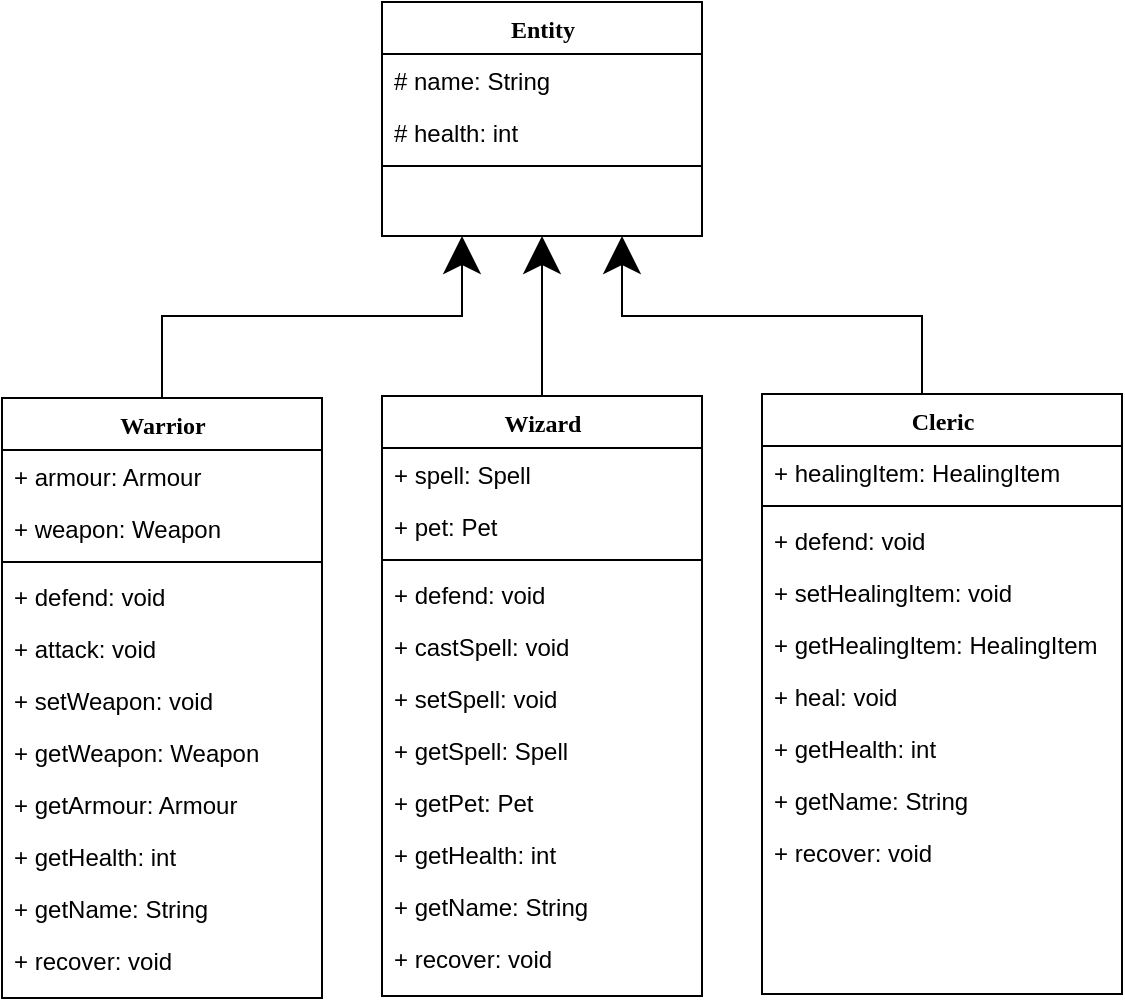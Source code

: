 <mxfile version="11.2.5" type="device" pages="1"><diagram name="Page-1" id="6133507b-19e7-1e82-6fc7-422aa6c4b21f"><mxGraphModel dx="946" dy="613" grid="1" gridSize="10" guides="1" tooltips="1" connect="1" arrows="1" fold="1" page="1" pageScale="1" pageWidth="1100" pageHeight="850" background="#ffffff" math="0" shadow="0"><root><mxCell id="0"/><mxCell id="1" parent="0"/><mxCell id="78961159f06e98e8-43" value="Entity" style="swimlane;html=1;fontStyle=1;align=center;verticalAlign=top;childLayout=stackLayout;horizontal=1;startSize=26;horizontalStack=0;resizeParent=1;resizeLast=0;collapsible=1;marginBottom=0;swimlaneFillColor=#ffffff;rounded=0;shadow=0;comic=0;labelBackgroundColor=none;strokeColor=#000000;strokeWidth=1;fillColor=none;fontFamily=Verdana;fontSize=12;fontColor=#000000;" parent="1" vertex="1"><mxGeometry x="390" y="33" width="160" height="117" as="geometry"/></mxCell><mxCell id="78961159f06e98e8-44" value="# name: String" style="text;html=1;strokeColor=none;fillColor=none;align=left;verticalAlign=top;spacingLeft=4;spacingRight=4;whiteSpace=wrap;overflow=hidden;rotatable=0;points=[[0,0.5],[1,0.5]];portConstraint=eastwest;" parent="78961159f06e98e8-43" vertex="1"><mxGeometry y="26" width="160" height="26" as="geometry"/></mxCell><mxCell id="78961159f06e98e8-45" value="# health: int" style="text;html=1;strokeColor=none;fillColor=none;align=left;verticalAlign=top;spacingLeft=4;spacingRight=4;whiteSpace=wrap;overflow=hidden;rotatable=0;points=[[0,0.5],[1,0.5]];portConstraint=eastwest;" parent="78961159f06e98e8-43" vertex="1"><mxGeometry y="52" width="160" height="26" as="geometry"/></mxCell><mxCell id="78961159f06e98e8-51" value="" style="line;html=1;strokeWidth=1;fillColor=none;align=left;verticalAlign=middle;spacingTop=-1;spacingLeft=3;spacingRight=3;rotatable=0;labelPosition=right;points=[];portConstraint=eastwest;" parent="78961159f06e98e8-43" vertex="1"><mxGeometry y="78" width="160" height="8" as="geometry"/></mxCell><mxCell id="b94bc138ca980ef-9" style="edgeStyle=orthogonalEdgeStyle;rounded=0;html=1;labelBackgroundColor=none;startArrow=none;startFill=0;startSize=8;endArrow=classic;endFill=1;endSize=16;fontFamily=Verdana;fontSize=12;" parent="1" source="78961159f06e98e8-82" target="78961159f06e98e8-43" edge="1"><mxGeometry relative="1" as="geometry"/></mxCell><mxCell id="78961159f06e98e8-82" value="Wizard" style="swimlane;html=1;fontStyle=1;align=center;verticalAlign=top;childLayout=stackLayout;horizontal=1;startSize=26;horizontalStack=0;resizeParent=1;resizeLast=0;collapsible=1;marginBottom=0;swimlaneFillColor=#ffffff;rounded=0;shadow=0;comic=0;labelBackgroundColor=none;strokeColor=#000000;strokeWidth=1;fillColor=none;fontFamily=Verdana;fontSize=12;fontColor=#000000;" parent="1" vertex="1"><mxGeometry x="390" y="230" width="160" height="300" as="geometry"/></mxCell><mxCell id="78961159f06e98e8-84" value="+ spell: Spell" style="text;html=1;strokeColor=none;fillColor=none;align=left;verticalAlign=top;spacingLeft=4;spacingRight=4;whiteSpace=wrap;overflow=hidden;rotatable=0;points=[[0,0.5],[1,0.5]];portConstraint=eastwest;" parent="78961159f06e98e8-82" vertex="1"><mxGeometry y="26" width="160" height="26" as="geometry"/></mxCell><mxCell id="78961159f06e98e8-89" value="+ pet: Pet" style="text;html=1;strokeColor=none;fillColor=none;align=left;verticalAlign=top;spacingLeft=4;spacingRight=4;whiteSpace=wrap;overflow=hidden;rotatable=0;points=[[0,0.5],[1,0.5]];portConstraint=eastwest;" parent="78961159f06e98e8-82" vertex="1"><mxGeometry y="52" width="160" height="26" as="geometry"/></mxCell><mxCell id="78961159f06e98e8-90" value="" style="line;html=1;strokeWidth=1;fillColor=none;align=left;verticalAlign=middle;spacingTop=-1;spacingLeft=3;spacingRight=3;rotatable=0;labelPosition=right;points=[];portConstraint=eastwest;" parent="78961159f06e98e8-82" vertex="1"><mxGeometry y="78" width="160" height="8" as="geometry"/></mxCell><mxCell id="78961159f06e98e8-94" value="+ defend: void" style="text;html=1;strokeColor=none;fillColor=none;align=left;verticalAlign=top;spacingLeft=4;spacingRight=4;whiteSpace=wrap;overflow=hidden;rotatable=0;points=[[0,0.5],[1,0.5]];portConstraint=eastwest;" parent="78961159f06e98e8-82" vertex="1"><mxGeometry y="86" width="160" height="26" as="geometry"/></mxCell><mxCell id="b94bc138ca980ef-4" value="+ castSpell: void" style="text;html=1;strokeColor=none;fillColor=none;align=left;verticalAlign=top;spacingLeft=4;spacingRight=4;whiteSpace=wrap;overflow=hidden;rotatable=0;points=[[0,0.5],[1,0.5]];portConstraint=eastwest;" parent="78961159f06e98e8-82" vertex="1"><mxGeometry y="112" width="160" height="26" as="geometry"/></mxCell><mxCell id="K7TVAKEZmaaRJ2xC53WY-1" value="+ setSpell: void" style="text;html=1;strokeColor=none;fillColor=none;align=left;verticalAlign=top;spacingLeft=4;spacingRight=4;whiteSpace=wrap;overflow=hidden;rotatable=0;points=[[0,0.5],[1,0.5]];portConstraint=eastwest;" vertex="1" parent="78961159f06e98e8-82"><mxGeometry y="138" width="160" height="26" as="geometry"/></mxCell><mxCell id="K7TVAKEZmaaRJ2xC53WY-2" value="+ getSpell: Spell" style="text;html=1;strokeColor=none;fillColor=none;align=left;verticalAlign=top;spacingLeft=4;spacingRight=4;whiteSpace=wrap;overflow=hidden;rotatable=0;points=[[0,0.5],[1,0.5]];portConstraint=eastwest;" vertex="1" parent="78961159f06e98e8-82"><mxGeometry y="164" width="160" height="26" as="geometry"/></mxCell><mxCell id="K7TVAKEZmaaRJ2xC53WY-3" value="+ getPet: Pet" style="text;html=1;strokeColor=none;fillColor=none;align=left;verticalAlign=top;spacingLeft=4;spacingRight=4;whiteSpace=wrap;overflow=hidden;rotatable=0;points=[[0,0.5],[1,0.5]];portConstraint=eastwest;" vertex="1" parent="78961159f06e98e8-82"><mxGeometry y="190" width="160" height="26" as="geometry"/></mxCell><mxCell id="K7TVAKEZmaaRJ2xC53WY-5" value="+ getHealth: int" style="text;html=1;strokeColor=none;fillColor=none;align=left;verticalAlign=top;spacingLeft=4;spacingRight=4;whiteSpace=wrap;overflow=hidden;rotatable=0;points=[[0,0.5],[1,0.5]];portConstraint=eastwest;" vertex="1" parent="78961159f06e98e8-82"><mxGeometry y="216" width="160" height="26" as="geometry"/></mxCell><mxCell id="K7TVAKEZmaaRJ2xC53WY-6" value="+ getName: String" style="text;html=1;strokeColor=none;fillColor=none;align=left;verticalAlign=top;spacingLeft=4;spacingRight=4;whiteSpace=wrap;overflow=hidden;rotatable=0;points=[[0,0.5],[1,0.5]];portConstraint=eastwest;" vertex="1" parent="78961159f06e98e8-82"><mxGeometry y="242" width="160" height="26" as="geometry"/></mxCell><mxCell id="K7TVAKEZmaaRJ2xC53WY-4" value="+ recover: void" style="text;html=1;strokeColor=none;fillColor=none;align=left;verticalAlign=top;spacingLeft=4;spacingRight=4;whiteSpace=wrap;overflow=hidden;rotatable=0;points=[[0,0.5],[1,0.5]];portConstraint=eastwest;" vertex="1" parent="78961159f06e98e8-82"><mxGeometry y="268" width="160" height="26" as="geometry"/></mxCell><mxCell id="K7TVAKEZmaaRJ2xC53WY-7" style="edgeStyle=orthogonalEdgeStyle;rounded=0;html=1;labelBackgroundColor=none;startArrow=none;startFill=0;startSize=8;endArrow=classic;endFill=1;endSize=16;fontFamily=Verdana;fontSize=12;entryX=0.25;entryY=1;entryDx=0;entryDy=0;" edge="1" parent="1" source="K7TVAKEZmaaRJ2xC53WY-8" target="78961159f06e98e8-43"><mxGeometry relative="1" as="geometry"><mxPoint x="470" y="149" as="targetPoint"/><Array as="points"><mxPoint x="280" y="190"/><mxPoint x="430" y="190"/></Array></mxGeometry></mxCell><mxCell id="K7TVAKEZmaaRJ2xC53WY-8" value="Warrior" style="swimlane;html=1;fontStyle=1;align=center;verticalAlign=top;childLayout=stackLayout;horizontal=1;startSize=26;horizontalStack=0;resizeParent=1;resizeLast=0;collapsible=1;marginBottom=0;swimlaneFillColor=#ffffff;rounded=0;shadow=0;comic=0;labelBackgroundColor=none;strokeColor=#000000;strokeWidth=1;fillColor=none;fontFamily=Verdana;fontSize=12;fontColor=#000000;" vertex="1" parent="1"><mxGeometry x="200" y="231" width="160" height="300" as="geometry"/></mxCell><mxCell id="K7TVAKEZmaaRJ2xC53WY-9" value="+ armour: Armour" style="text;html=1;strokeColor=none;fillColor=none;align=left;verticalAlign=top;spacingLeft=4;spacingRight=4;whiteSpace=wrap;overflow=hidden;rotatable=0;points=[[0,0.5],[1,0.5]];portConstraint=eastwest;" vertex="1" parent="K7TVAKEZmaaRJ2xC53WY-8"><mxGeometry y="26" width="160" height="26" as="geometry"/></mxCell><mxCell id="K7TVAKEZmaaRJ2xC53WY-10" value="+ weapon: Weapon" style="text;html=1;strokeColor=none;fillColor=none;align=left;verticalAlign=top;spacingLeft=4;spacingRight=4;whiteSpace=wrap;overflow=hidden;rotatable=0;points=[[0,0.5],[1,0.5]];portConstraint=eastwest;" vertex="1" parent="K7TVAKEZmaaRJ2xC53WY-8"><mxGeometry y="52" width="160" height="26" as="geometry"/></mxCell><mxCell id="K7TVAKEZmaaRJ2xC53WY-11" value="" style="line;html=1;strokeWidth=1;fillColor=none;align=left;verticalAlign=middle;spacingTop=-1;spacingLeft=3;spacingRight=3;rotatable=0;labelPosition=right;points=[];portConstraint=eastwest;" vertex="1" parent="K7TVAKEZmaaRJ2xC53WY-8"><mxGeometry y="78" width="160" height="8" as="geometry"/></mxCell><mxCell id="K7TVAKEZmaaRJ2xC53WY-12" value="+ defend: void" style="text;html=1;strokeColor=none;fillColor=none;align=left;verticalAlign=top;spacingLeft=4;spacingRight=4;whiteSpace=wrap;overflow=hidden;rotatable=0;points=[[0,0.5],[1,0.5]];portConstraint=eastwest;" vertex="1" parent="K7TVAKEZmaaRJ2xC53WY-8"><mxGeometry y="86" width="160" height="26" as="geometry"/></mxCell><mxCell id="K7TVAKEZmaaRJ2xC53WY-13" value="+ attack: void" style="text;html=1;strokeColor=none;fillColor=none;align=left;verticalAlign=top;spacingLeft=4;spacingRight=4;whiteSpace=wrap;overflow=hidden;rotatable=0;points=[[0,0.5],[1,0.5]];portConstraint=eastwest;" vertex="1" parent="K7TVAKEZmaaRJ2xC53WY-8"><mxGeometry y="112" width="160" height="26" as="geometry"/></mxCell><mxCell id="K7TVAKEZmaaRJ2xC53WY-14" value="+ setWeapon: void" style="text;html=1;strokeColor=none;fillColor=none;align=left;verticalAlign=top;spacingLeft=4;spacingRight=4;whiteSpace=wrap;overflow=hidden;rotatable=0;points=[[0,0.5],[1,0.5]];portConstraint=eastwest;" vertex="1" parent="K7TVAKEZmaaRJ2xC53WY-8"><mxGeometry y="138" width="160" height="26" as="geometry"/></mxCell><mxCell id="K7TVAKEZmaaRJ2xC53WY-15" value="+ getWeapon: Weapon" style="text;html=1;strokeColor=none;fillColor=none;align=left;verticalAlign=top;spacingLeft=4;spacingRight=4;whiteSpace=wrap;overflow=hidden;rotatable=0;points=[[0,0.5],[1,0.5]];portConstraint=eastwest;" vertex="1" parent="K7TVAKEZmaaRJ2xC53WY-8"><mxGeometry y="164" width="160" height="26" as="geometry"/></mxCell><mxCell id="K7TVAKEZmaaRJ2xC53WY-16" value="+ getArmour: Armour" style="text;html=1;strokeColor=none;fillColor=none;align=left;verticalAlign=top;spacingLeft=4;spacingRight=4;whiteSpace=wrap;overflow=hidden;rotatable=0;points=[[0,0.5],[1,0.5]];portConstraint=eastwest;" vertex="1" parent="K7TVAKEZmaaRJ2xC53WY-8"><mxGeometry y="190" width="160" height="26" as="geometry"/></mxCell><mxCell id="K7TVAKEZmaaRJ2xC53WY-17" value="+ getHealth: int" style="text;html=1;strokeColor=none;fillColor=none;align=left;verticalAlign=top;spacingLeft=4;spacingRight=4;whiteSpace=wrap;overflow=hidden;rotatable=0;points=[[0,0.5],[1,0.5]];portConstraint=eastwest;" vertex="1" parent="K7TVAKEZmaaRJ2xC53WY-8"><mxGeometry y="216" width="160" height="26" as="geometry"/></mxCell><mxCell id="K7TVAKEZmaaRJ2xC53WY-18" value="+ getName: String" style="text;html=1;strokeColor=none;fillColor=none;align=left;verticalAlign=top;spacingLeft=4;spacingRight=4;whiteSpace=wrap;overflow=hidden;rotatable=0;points=[[0,0.5],[1,0.5]];portConstraint=eastwest;" vertex="1" parent="K7TVAKEZmaaRJ2xC53WY-8"><mxGeometry y="242" width="160" height="26" as="geometry"/></mxCell><mxCell id="K7TVAKEZmaaRJ2xC53WY-19" value="+ recover: void" style="text;html=1;strokeColor=none;fillColor=none;align=left;verticalAlign=top;spacingLeft=4;spacingRight=4;whiteSpace=wrap;overflow=hidden;rotatable=0;points=[[0,0.5],[1,0.5]];portConstraint=eastwest;" vertex="1" parent="K7TVAKEZmaaRJ2xC53WY-8"><mxGeometry y="268" width="160" height="26" as="geometry"/></mxCell><mxCell id="K7TVAKEZmaaRJ2xC53WY-20" style="edgeStyle=orthogonalEdgeStyle;rounded=0;html=1;labelBackgroundColor=none;startArrow=none;startFill=0;startSize=8;endArrow=classic;endFill=1;endSize=16;fontFamily=Verdana;fontSize=12;entryX=0.75;entryY=1;entryDx=0;entryDy=0;" edge="1" parent="1" source="K7TVAKEZmaaRJ2xC53WY-21" target="78961159f06e98e8-43"><mxGeometry relative="1" as="geometry"><mxPoint x="660" y="149" as="targetPoint"/><Array as="points"><mxPoint x="660" y="190"/><mxPoint x="510" y="190"/></Array></mxGeometry></mxCell><mxCell id="K7TVAKEZmaaRJ2xC53WY-21" value="Cleric" style="swimlane;html=1;fontStyle=1;align=center;verticalAlign=top;childLayout=stackLayout;horizontal=1;startSize=26;horizontalStack=0;resizeParent=1;resizeLast=0;collapsible=1;marginBottom=0;swimlaneFillColor=#ffffff;rounded=0;shadow=0;comic=0;labelBackgroundColor=none;strokeColor=#000000;strokeWidth=1;fillColor=none;fontFamily=Verdana;fontSize=12;fontColor=#000000;" vertex="1" parent="1"><mxGeometry x="580" y="229" width="180" height="300" as="geometry"/></mxCell><mxCell id="K7TVAKEZmaaRJ2xC53WY-22" value="+ healingItem: HealingItem" style="text;html=1;strokeColor=none;fillColor=none;align=left;verticalAlign=top;spacingLeft=4;spacingRight=4;whiteSpace=wrap;overflow=hidden;rotatable=0;points=[[0,0.5],[1,0.5]];portConstraint=eastwest;" vertex="1" parent="K7TVAKEZmaaRJ2xC53WY-21"><mxGeometry y="26" width="180" height="26" as="geometry"/></mxCell><mxCell id="K7TVAKEZmaaRJ2xC53WY-24" value="" style="line;html=1;strokeWidth=1;fillColor=none;align=left;verticalAlign=middle;spacingTop=-1;spacingLeft=3;spacingRight=3;rotatable=0;labelPosition=right;points=[];portConstraint=eastwest;" vertex="1" parent="K7TVAKEZmaaRJ2xC53WY-21"><mxGeometry y="52" width="180" height="8" as="geometry"/></mxCell><mxCell id="K7TVAKEZmaaRJ2xC53WY-25" value="+ defend: void" style="text;html=1;strokeColor=none;fillColor=none;align=left;verticalAlign=top;spacingLeft=4;spacingRight=4;whiteSpace=wrap;overflow=hidden;rotatable=0;points=[[0,0.5],[1,0.5]];portConstraint=eastwest;" vertex="1" parent="K7TVAKEZmaaRJ2xC53WY-21"><mxGeometry y="60" width="180" height="26" as="geometry"/></mxCell><mxCell id="K7TVAKEZmaaRJ2xC53WY-27" value="+ setHealingItem: void" style="text;html=1;strokeColor=none;fillColor=none;align=left;verticalAlign=top;spacingLeft=4;spacingRight=4;whiteSpace=wrap;overflow=hidden;rotatable=0;points=[[0,0.5],[1,0.5]];portConstraint=eastwest;" vertex="1" parent="K7TVAKEZmaaRJ2xC53WY-21"><mxGeometry y="86" width="180" height="26" as="geometry"/></mxCell><mxCell id="K7TVAKEZmaaRJ2xC53WY-28" value="+ getHealingItem: HealingItem" style="text;html=1;strokeColor=none;fillColor=none;align=left;verticalAlign=top;spacingLeft=4;spacingRight=4;whiteSpace=wrap;overflow=hidden;rotatable=0;points=[[0,0.5],[1,0.5]];portConstraint=eastwest;" vertex="1" parent="K7TVAKEZmaaRJ2xC53WY-21"><mxGeometry y="112" width="180" height="26" as="geometry"/></mxCell><mxCell id="K7TVAKEZmaaRJ2xC53WY-29" value="+ heal: void" style="text;html=1;strokeColor=none;fillColor=none;align=left;verticalAlign=top;spacingLeft=4;spacingRight=4;whiteSpace=wrap;overflow=hidden;rotatable=0;points=[[0,0.5],[1,0.5]];portConstraint=eastwest;" vertex="1" parent="K7TVAKEZmaaRJ2xC53WY-21"><mxGeometry y="138" width="180" height="26" as="geometry"/></mxCell><mxCell id="K7TVAKEZmaaRJ2xC53WY-30" value="+ getHealth: int" style="text;html=1;strokeColor=none;fillColor=none;align=left;verticalAlign=top;spacingLeft=4;spacingRight=4;whiteSpace=wrap;overflow=hidden;rotatable=0;points=[[0,0.5],[1,0.5]];portConstraint=eastwest;" vertex="1" parent="K7TVAKEZmaaRJ2xC53WY-21"><mxGeometry y="164" width="180" height="26" as="geometry"/></mxCell><mxCell id="K7TVAKEZmaaRJ2xC53WY-31" value="+ getName: String" style="text;html=1;strokeColor=none;fillColor=none;align=left;verticalAlign=top;spacingLeft=4;spacingRight=4;whiteSpace=wrap;overflow=hidden;rotatable=0;points=[[0,0.5],[1,0.5]];portConstraint=eastwest;" vertex="1" parent="K7TVAKEZmaaRJ2xC53WY-21"><mxGeometry y="190" width="180" height="26" as="geometry"/></mxCell><mxCell id="K7TVAKEZmaaRJ2xC53WY-32" value="+ recover: void" style="text;html=1;strokeColor=none;fillColor=none;align=left;verticalAlign=top;spacingLeft=4;spacingRight=4;whiteSpace=wrap;overflow=hidden;rotatable=0;points=[[0,0.5],[1,0.5]];portConstraint=eastwest;" vertex="1" parent="K7TVAKEZmaaRJ2xC53WY-21"><mxGeometry y="216" width="180" height="26" as="geometry"/></mxCell></root></mxGraphModel></diagram></mxfile>